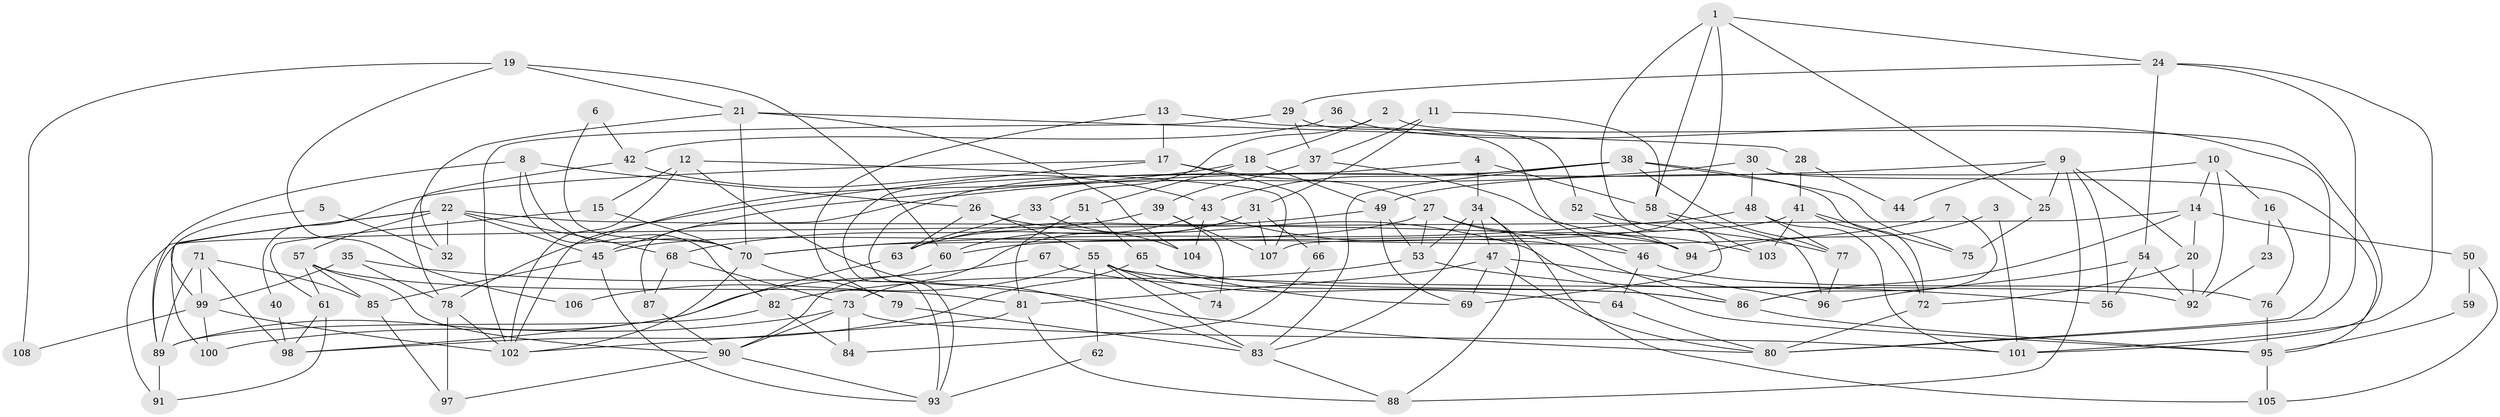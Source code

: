 // coarse degree distribution, {7: 0.23529411764705882, 6: 0.11764705882352941, 8: 0.23529411764705882, 10: 0.029411764705882353, 9: 0.08823529411764706, 12: 0.058823529411764705, 4: 0.029411764705882353, 2: 0.11764705882352941, 11: 0.029411764705882353, 3: 0.029411764705882353, 5: 0.029411764705882353}
// Generated by graph-tools (version 1.1) at 2025/51/03/04/25 22:51:16]
// undirected, 108 vertices, 216 edges
graph export_dot {
  node [color=gray90,style=filled];
  1;
  2;
  3;
  4;
  5;
  6;
  7;
  8;
  9;
  10;
  11;
  12;
  13;
  14;
  15;
  16;
  17;
  18;
  19;
  20;
  21;
  22;
  23;
  24;
  25;
  26;
  27;
  28;
  29;
  30;
  31;
  32;
  33;
  34;
  35;
  36;
  37;
  38;
  39;
  40;
  41;
  42;
  43;
  44;
  45;
  46;
  47;
  48;
  49;
  50;
  51;
  52;
  53;
  54;
  55;
  56;
  57;
  58;
  59;
  60;
  61;
  62;
  63;
  64;
  65;
  66;
  67;
  68;
  69;
  70;
  71;
  72;
  73;
  74;
  75;
  76;
  77;
  78;
  79;
  80;
  81;
  82;
  83;
  84;
  85;
  86;
  87;
  88;
  89;
  90;
  91;
  92;
  93;
  94;
  95;
  96;
  97;
  98;
  99;
  100;
  101;
  102;
  103;
  104;
  105;
  106;
  107;
  108;
  1 -- 69;
  1 -- 24;
  1 -- 25;
  1 -- 58;
  1 -- 107;
  2 -- 18;
  2 -- 101;
  2 -- 33;
  3 -- 101;
  3 -- 94;
  4 -- 93;
  4 -- 58;
  4 -- 34;
  5 -- 99;
  5 -- 32;
  6 -- 70;
  6 -- 42;
  7 -- 60;
  7 -- 86;
  8 -- 82;
  8 -- 70;
  8 -- 26;
  8 -- 89;
  9 -- 25;
  9 -- 88;
  9 -- 20;
  9 -- 44;
  9 -- 56;
  9 -- 87;
  10 -- 49;
  10 -- 92;
  10 -- 14;
  10 -- 16;
  11 -- 31;
  11 -- 58;
  11 -- 37;
  12 -- 102;
  12 -- 15;
  12 -- 83;
  12 -- 107;
  13 -- 46;
  13 -- 17;
  13 -- 79;
  14 -- 20;
  14 -- 50;
  14 -- 86;
  14 -- 89;
  15 -- 70;
  15 -- 61;
  16 -- 76;
  16 -- 23;
  17 -- 102;
  17 -- 27;
  17 -- 40;
  17 -- 66;
  18 -- 51;
  18 -- 78;
  18 -- 49;
  19 -- 21;
  19 -- 60;
  19 -- 106;
  19 -- 108;
  20 -- 92;
  20 -- 72;
  21 -- 70;
  21 -- 104;
  21 -- 28;
  21 -- 32;
  22 -- 45;
  22 -- 68;
  22 -- 32;
  22 -- 57;
  22 -- 91;
  22 -- 94;
  22 -- 100;
  23 -- 92;
  24 -- 80;
  24 -- 29;
  24 -- 54;
  24 -- 101;
  25 -- 75;
  26 -- 63;
  26 -- 55;
  26 -- 95;
  27 -- 53;
  27 -- 45;
  27 -- 86;
  27 -- 94;
  28 -- 41;
  28 -- 44;
  29 -- 37;
  29 -- 52;
  29 -- 102;
  30 -- 45;
  30 -- 95;
  30 -- 48;
  31 -- 73;
  31 -- 107;
  31 -- 60;
  31 -- 66;
  33 -- 63;
  33 -- 104;
  34 -- 88;
  34 -- 47;
  34 -- 53;
  34 -- 83;
  34 -- 105;
  35 -- 78;
  35 -- 80;
  35 -- 99;
  36 -- 80;
  36 -- 42;
  37 -- 39;
  37 -- 103;
  38 -- 83;
  38 -- 77;
  38 -- 43;
  38 -- 72;
  38 -- 75;
  38 -- 93;
  39 -- 107;
  39 -- 68;
  39 -- 74;
  40 -- 98;
  41 -- 70;
  41 -- 72;
  41 -- 75;
  41 -- 103;
  42 -- 43;
  42 -- 78;
  43 -- 63;
  43 -- 46;
  43 -- 104;
  45 -- 85;
  45 -- 93;
  46 -- 64;
  46 -- 76;
  47 -- 96;
  47 -- 69;
  47 -- 80;
  47 -- 81;
  48 -- 70;
  48 -- 77;
  48 -- 101;
  49 -- 69;
  49 -- 53;
  49 -- 63;
  50 -- 105;
  50 -- 59;
  51 -- 65;
  51 -- 81;
  52 -- 77;
  52 -- 94;
  53 -- 56;
  53 -- 82;
  54 -- 56;
  54 -- 92;
  54 -- 96;
  55 -- 83;
  55 -- 62;
  55 -- 64;
  55 -- 74;
  55 -- 92;
  55 -- 106;
  57 -- 81;
  57 -- 61;
  57 -- 85;
  57 -- 90;
  58 -- 103;
  58 -- 96;
  59 -- 95;
  60 -- 90;
  61 -- 91;
  61 -- 98;
  62 -- 93;
  63 -- 98;
  64 -- 80;
  65 -- 98;
  65 -- 86;
  65 -- 69;
  66 -- 84;
  67 -- 89;
  67 -- 86;
  68 -- 87;
  68 -- 73;
  70 -- 79;
  70 -- 102;
  71 -- 89;
  71 -- 99;
  71 -- 85;
  71 -- 98;
  72 -- 80;
  73 -- 101;
  73 -- 84;
  73 -- 90;
  73 -- 100;
  76 -- 95;
  77 -- 96;
  78 -- 97;
  78 -- 102;
  79 -- 83;
  81 -- 102;
  81 -- 88;
  82 -- 89;
  82 -- 84;
  83 -- 88;
  85 -- 97;
  86 -- 95;
  87 -- 90;
  89 -- 91;
  90 -- 93;
  90 -- 97;
  95 -- 105;
  99 -- 100;
  99 -- 102;
  99 -- 108;
}
